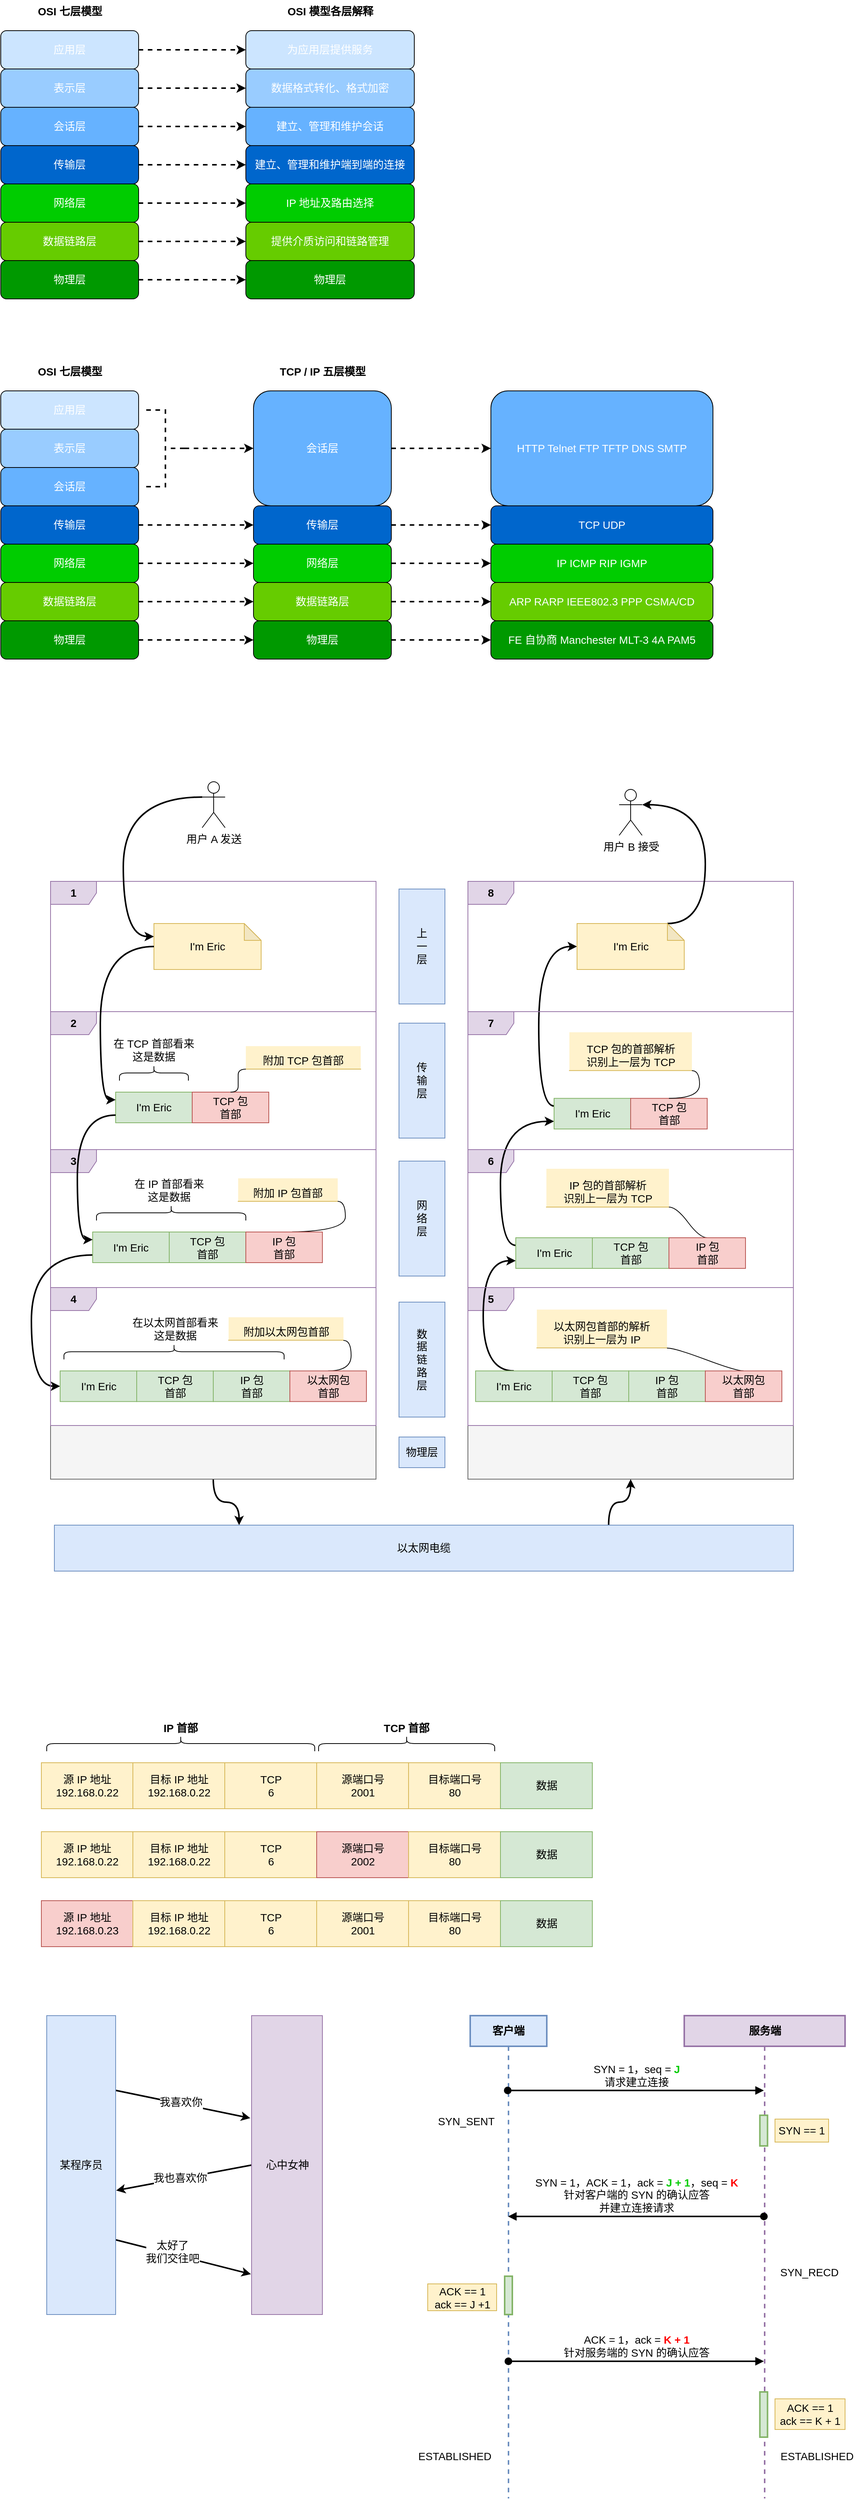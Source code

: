 <mxfile version="20.0.4" type="github">
  <diagram id="EqkMN6x5gmmCwvLWcZxL" name="Page-1">
    <mxGraphModel dx="1318" dy="820" grid="1" gridSize="10" guides="1" tooltips="1" connect="1" arrows="1" fold="1" page="1" pageScale="1" pageWidth="827" pageHeight="1169" math="0" shadow="0">
      <root>
        <mxCell id="0" />
        <mxCell id="1" parent="0" />
        <mxCell id="gdBhO-j0hfEyFmwO9zqc-104" value="" style="rounded=0;whiteSpace=wrap;html=1;sketch=0;fontSize=14;strokeWidth=1;fillColor=#f5f5f5;fontColor=#333333;strokeColor=#666666;" vertex="1" parent="1">
          <mxGeometry x="770" y="2030" width="425" height="70" as="geometry" />
        </mxCell>
        <mxCell id="gdBhO-j0hfEyFmwO9zqc-144" style="edgeStyle=orthogonalEdgeStyle;curved=1;rounded=0;sketch=0;orthogonalLoop=1;jettySize=auto;html=1;exitX=0.5;exitY=1;exitDx=0;exitDy=0;entryX=0.25;entryY=0;entryDx=0;entryDy=0;fontSize=14;fontColor=#000000;strokeWidth=2;" edge="1" parent="1" source="gdBhO-j0hfEyFmwO9zqc-102" target="gdBhO-j0hfEyFmwO9zqc-143">
          <mxGeometry relative="1" as="geometry" />
        </mxCell>
        <mxCell id="gdBhO-j0hfEyFmwO9zqc-102" value="" style="rounded=0;whiteSpace=wrap;html=1;sketch=0;fontSize=14;strokeWidth=1;fillColor=#f5f5f5;fontColor=#333333;strokeColor=#666666;" vertex="1" parent="1">
          <mxGeometry x="225" y="2030" width="425" height="70" as="geometry" />
        </mxCell>
        <mxCell id="gdBhO-j0hfEyFmwO9zqc-49" value="" style="group;sketch=0;" vertex="1" connectable="0" parent="1">
          <mxGeometry x="160" y="170" width="540" height="390" as="geometry" />
        </mxCell>
        <mxCell id="gdBhO-j0hfEyFmwO9zqc-1" value="应用层" style="rounded=1;whiteSpace=wrap;html=1;sketch=0;fillColor=#CCE5FF;fontColor=#FFFFFF;fontSize=14;" vertex="1" parent="gdBhO-j0hfEyFmwO9zqc-49">
          <mxGeometry y="40" width="180" height="50" as="geometry" />
        </mxCell>
        <mxCell id="gdBhO-j0hfEyFmwO9zqc-2" value="表示层" style="rounded=1;whiteSpace=wrap;html=1;sketch=0;fillColor=#99CCFF;fontColor=#FFFFFF;fontSize=14;" vertex="1" parent="gdBhO-j0hfEyFmwO9zqc-49">
          <mxGeometry y="90" width="180" height="50" as="geometry" />
        </mxCell>
        <mxCell id="gdBhO-j0hfEyFmwO9zqc-3" value="会话层" style="rounded=1;whiteSpace=wrap;html=1;sketch=0;fillColor=#66B2FF;fontColor=#FFFFFF;fontSize=14;" vertex="1" parent="gdBhO-j0hfEyFmwO9zqc-49">
          <mxGeometry y="140" width="180" height="50" as="geometry" />
        </mxCell>
        <mxCell id="gdBhO-j0hfEyFmwO9zqc-4" value="传输层" style="rounded=1;whiteSpace=wrap;html=1;sketch=0;fillColor=#0066CC;fontColor=#FFFFFF;fontSize=14;" vertex="1" parent="gdBhO-j0hfEyFmwO9zqc-49">
          <mxGeometry y="190" width="180" height="50" as="geometry" />
        </mxCell>
        <mxCell id="gdBhO-j0hfEyFmwO9zqc-5" value="网络层" style="rounded=1;whiteSpace=wrap;html=1;sketch=0;fillColor=#00CC00;fontColor=#FFFFFF;fontSize=14;" vertex="1" parent="gdBhO-j0hfEyFmwO9zqc-49">
          <mxGeometry y="240" width="180" height="50" as="geometry" />
        </mxCell>
        <mxCell id="gdBhO-j0hfEyFmwO9zqc-6" value="数据链路层" style="rounded=1;whiteSpace=wrap;html=1;sketch=0;fillColor=#66CC00;fontColor=#FFFFFF;fontSize=14;" vertex="1" parent="gdBhO-j0hfEyFmwO9zqc-49">
          <mxGeometry y="290" width="180" height="50" as="geometry" />
        </mxCell>
        <mxCell id="gdBhO-j0hfEyFmwO9zqc-7" value="物理层" style="rounded=1;whiteSpace=wrap;html=1;sketch=0;fillColor=#009900;fontColor=#FFFFFF;fontSize=14;" vertex="1" parent="gdBhO-j0hfEyFmwO9zqc-49">
          <mxGeometry y="340" width="180" height="50" as="geometry" />
        </mxCell>
        <mxCell id="gdBhO-j0hfEyFmwO9zqc-8" value="为应用层提供服务" style="rounded=1;whiteSpace=wrap;html=1;sketch=0;fillColor=#CCE5FF;fontColor=#FFFFFF;fontSize=14;" vertex="1" parent="gdBhO-j0hfEyFmwO9zqc-49">
          <mxGeometry x="320" y="40" width="220" height="50" as="geometry" />
        </mxCell>
        <mxCell id="gdBhO-j0hfEyFmwO9zqc-9" style="edgeStyle=orthogonalEdgeStyle;rounded=0;orthogonalLoop=1;jettySize=auto;html=1;exitX=1;exitY=0.5;exitDx=0;exitDy=0;fontColor=#FFFFFF;fontSize=14;dashed=1;strokeWidth=2;sketch=0;" edge="1" parent="gdBhO-j0hfEyFmwO9zqc-49" source="gdBhO-j0hfEyFmwO9zqc-1" target="gdBhO-j0hfEyFmwO9zqc-8">
          <mxGeometry relative="1" as="geometry" />
        </mxCell>
        <mxCell id="gdBhO-j0hfEyFmwO9zqc-10" value="数据格式转化、格式加密" style="rounded=1;whiteSpace=wrap;html=1;sketch=0;fillColor=#99CCFF;fontColor=#FFFFFF;fontSize=14;" vertex="1" parent="gdBhO-j0hfEyFmwO9zqc-49">
          <mxGeometry x="320" y="90" width="220" height="50" as="geometry" />
        </mxCell>
        <mxCell id="gdBhO-j0hfEyFmwO9zqc-11" style="edgeStyle=orthogonalEdgeStyle;rounded=0;orthogonalLoop=1;jettySize=auto;html=1;exitX=1;exitY=0.5;exitDx=0;exitDy=0;entryX=0;entryY=0.5;entryDx=0;entryDy=0;fontColor=#FFFFFF;fontSize=14;dashed=1;strokeWidth=2;sketch=0;" edge="1" parent="gdBhO-j0hfEyFmwO9zqc-49" source="gdBhO-j0hfEyFmwO9zqc-2" target="gdBhO-j0hfEyFmwO9zqc-10">
          <mxGeometry relative="1" as="geometry" />
        </mxCell>
        <mxCell id="gdBhO-j0hfEyFmwO9zqc-12" value="建立、管理和维护会话" style="rounded=1;whiteSpace=wrap;html=1;sketch=0;fillColor=#66B2FF;fontColor=#FFFFFF;fontSize=14;" vertex="1" parent="gdBhO-j0hfEyFmwO9zqc-49">
          <mxGeometry x="320" y="140" width="220" height="50" as="geometry" />
        </mxCell>
        <mxCell id="gdBhO-j0hfEyFmwO9zqc-13" style="edgeStyle=orthogonalEdgeStyle;rounded=0;orthogonalLoop=1;jettySize=auto;html=1;exitX=1;exitY=0.5;exitDx=0;exitDy=0;fontColor=#FFFFFF;fontSize=14;dashed=1;strokeWidth=2;sketch=0;" edge="1" parent="gdBhO-j0hfEyFmwO9zqc-49" source="gdBhO-j0hfEyFmwO9zqc-3" target="gdBhO-j0hfEyFmwO9zqc-12">
          <mxGeometry relative="1" as="geometry" />
        </mxCell>
        <mxCell id="gdBhO-j0hfEyFmwO9zqc-16" value="建立、管理和维护端到端的连接" style="rounded=1;whiteSpace=wrap;html=1;sketch=0;fillColor=#0066CC;fontColor=#FFFFFF;fontSize=14;" vertex="1" parent="gdBhO-j0hfEyFmwO9zqc-49">
          <mxGeometry x="320" y="190" width="220" height="50" as="geometry" />
        </mxCell>
        <mxCell id="gdBhO-j0hfEyFmwO9zqc-17" style="edgeStyle=orthogonalEdgeStyle;rounded=0;orthogonalLoop=1;jettySize=auto;html=1;exitX=1;exitY=0.5;exitDx=0;exitDy=0;fontColor=#FFFFFF;fontSize=14;dashed=1;strokeWidth=2;sketch=0;" edge="1" parent="gdBhO-j0hfEyFmwO9zqc-49" source="gdBhO-j0hfEyFmwO9zqc-4" target="gdBhO-j0hfEyFmwO9zqc-16">
          <mxGeometry relative="1" as="geometry" />
        </mxCell>
        <mxCell id="gdBhO-j0hfEyFmwO9zqc-18" value="IP 地址及路由选择" style="rounded=1;whiteSpace=wrap;html=1;sketch=0;fillColor=#00CC00;fontColor=#FFFFFF;fontSize=14;" vertex="1" parent="gdBhO-j0hfEyFmwO9zqc-49">
          <mxGeometry x="320" y="240" width="220" height="50" as="geometry" />
        </mxCell>
        <mxCell id="gdBhO-j0hfEyFmwO9zqc-19" style="edgeStyle=orthogonalEdgeStyle;rounded=0;orthogonalLoop=1;jettySize=auto;html=1;exitX=1;exitY=0.5;exitDx=0;exitDy=0;fontSize=14;fontColor=#FFFFFF;dashed=1;strokeWidth=2;sketch=0;" edge="1" parent="gdBhO-j0hfEyFmwO9zqc-49" source="gdBhO-j0hfEyFmwO9zqc-5" target="gdBhO-j0hfEyFmwO9zqc-18">
          <mxGeometry relative="1" as="geometry" />
        </mxCell>
        <mxCell id="gdBhO-j0hfEyFmwO9zqc-20" value="提供介质访问和链路管理" style="rounded=1;whiteSpace=wrap;html=1;sketch=0;fillColor=#66CC00;fontColor=#FFFFFF;fontSize=14;" vertex="1" parent="gdBhO-j0hfEyFmwO9zqc-49">
          <mxGeometry x="320" y="290" width="220" height="50" as="geometry" />
        </mxCell>
        <mxCell id="gdBhO-j0hfEyFmwO9zqc-21" style="edgeStyle=orthogonalEdgeStyle;rounded=0;orthogonalLoop=1;jettySize=auto;html=1;exitX=1;exitY=0.5;exitDx=0;exitDy=0;entryX=0;entryY=0.5;entryDx=0;entryDy=0;fontSize=14;fontColor=#FFFFFF;dashed=1;strokeWidth=2;sketch=0;" edge="1" parent="gdBhO-j0hfEyFmwO9zqc-49" source="gdBhO-j0hfEyFmwO9zqc-6" target="gdBhO-j0hfEyFmwO9zqc-20">
          <mxGeometry relative="1" as="geometry" />
        </mxCell>
        <mxCell id="gdBhO-j0hfEyFmwO9zqc-22" value="物理层" style="rounded=1;whiteSpace=wrap;html=1;sketch=0;fillColor=#009900;fontColor=#FFFFFF;fontSize=14;" vertex="1" parent="gdBhO-j0hfEyFmwO9zqc-49">
          <mxGeometry x="320" y="340" width="220" height="50" as="geometry" />
        </mxCell>
        <mxCell id="gdBhO-j0hfEyFmwO9zqc-23" style="edgeStyle=orthogonalEdgeStyle;rounded=0;orthogonalLoop=1;jettySize=auto;html=1;exitX=1;exitY=0.5;exitDx=0;exitDy=0;fontSize=14;fontColor=#FFFFFF;dashed=1;strokeWidth=2;sketch=0;" edge="1" parent="gdBhO-j0hfEyFmwO9zqc-49" source="gdBhO-j0hfEyFmwO9zqc-7" target="gdBhO-j0hfEyFmwO9zqc-22">
          <mxGeometry relative="1" as="geometry" />
        </mxCell>
        <mxCell id="gdBhO-j0hfEyFmwO9zqc-24" value="&lt;font color=&quot;#000000&quot;&gt;OSI 七层模型&lt;/font&gt;" style="text;html=1;strokeColor=none;fillColor=none;align=center;verticalAlign=middle;whiteSpace=wrap;rounded=0;sketch=0;fontSize=14;fontColor=#FFFFFF;fontStyle=1" vertex="1" parent="gdBhO-j0hfEyFmwO9zqc-49">
          <mxGeometry x="37.5" width="105" height="30" as="geometry" />
        </mxCell>
        <mxCell id="gdBhO-j0hfEyFmwO9zqc-25" value="&lt;font color=&quot;#000000&quot;&gt;OSI 模型各层解释&lt;/font&gt;" style="text;html=1;strokeColor=none;fillColor=none;align=center;verticalAlign=middle;whiteSpace=wrap;rounded=0;sketch=0;fontSize=14;fontColor=#FFFFFF;fontStyle=1" vertex="1" parent="gdBhO-j0hfEyFmwO9zqc-49">
          <mxGeometry x="362.5" width="135" height="30" as="geometry" />
        </mxCell>
        <mxCell id="gdBhO-j0hfEyFmwO9zqc-60" value="" style="group" vertex="1" connectable="0" parent="1">
          <mxGeometry x="160" y="640" width="930" height="390" as="geometry" />
        </mxCell>
        <mxCell id="gdBhO-j0hfEyFmwO9zqc-26" value="应用层" style="rounded=1;whiteSpace=wrap;html=1;sketch=0;fillColor=#CCE5FF;fontColor=#FFFFFF;fontSize=14;" vertex="1" parent="gdBhO-j0hfEyFmwO9zqc-60">
          <mxGeometry y="40" width="180" height="50" as="geometry" />
        </mxCell>
        <mxCell id="gdBhO-j0hfEyFmwO9zqc-27" value="表示层" style="rounded=1;whiteSpace=wrap;html=1;sketch=0;fillColor=#99CCFF;fontColor=#FFFFFF;fontSize=14;" vertex="1" parent="gdBhO-j0hfEyFmwO9zqc-60">
          <mxGeometry y="90" width="180" height="50" as="geometry" />
        </mxCell>
        <mxCell id="gdBhO-j0hfEyFmwO9zqc-28" value="会话层" style="rounded=1;whiteSpace=wrap;html=1;sketch=0;fillColor=#66B2FF;fontColor=#FFFFFF;fontSize=14;" vertex="1" parent="gdBhO-j0hfEyFmwO9zqc-60">
          <mxGeometry y="140" width="180" height="50" as="geometry" />
        </mxCell>
        <mxCell id="gdBhO-j0hfEyFmwO9zqc-29" value="传输层" style="rounded=1;whiteSpace=wrap;html=1;sketch=0;fillColor=#0066CC;fontColor=#FFFFFF;fontSize=14;" vertex="1" parent="gdBhO-j0hfEyFmwO9zqc-60">
          <mxGeometry y="190" width="180" height="50" as="geometry" />
        </mxCell>
        <mxCell id="gdBhO-j0hfEyFmwO9zqc-30" value="网络层" style="rounded=1;whiteSpace=wrap;html=1;sketch=0;fillColor=#00CC00;fontColor=#FFFFFF;fontSize=14;" vertex="1" parent="gdBhO-j0hfEyFmwO9zqc-60">
          <mxGeometry y="240" width="180" height="50" as="geometry" />
        </mxCell>
        <mxCell id="gdBhO-j0hfEyFmwO9zqc-31" value="数据链路层" style="rounded=1;whiteSpace=wrap;html=1;sketch=0;fillColor=#66CC00;fontColor=#FFFFFF;fontSize=14;" vertex="1" parent="gdBhO-j0hfEyFmwO9zqc-60">
          <mxGeometry y="290" width="180" height="50" as="geometry" />
        </mxCell>
        <mxCell id="gdBhO-j0hfEyFmwO9zqc-32" value="物理层" style="rounded=1;whiteSpace=wrap;html=1;sketch=0;fillColor=#009900;fontColor=#FFFFFF;fontSize=14;" vertex="1" parent="gdBhO-j0hfEyFmwO9zqc-60">
          <mxGeometry y="340" width="180" height="50" as="geometry" />
        </mxCell>
        <mxCell id="gdBhO-j0hfEyFmwO9zqc-33" value="&lt;span style=&quot;color: rgb(0, 0, 0);&quot;&gt;OSI 七层模型&lt;/span&gt;" style="text;html=1;strokeColor=none;fillColor=none;align=center;verticalAlign=middle;whiteSpace=wrap;rounded=0;sketch=0;fontSize=14;fontColor=#FFFFFF;fontStyle=1" vertex="1" parent="gdBhO-j0hfEyFmwO9zqc-60">
          <mxGeometry x="37.5" width="105" height="30" as="geometry" />
        </mxCell>
        <mxCell id="gdBhO-j0hfEyFmwO9zqc-36" value="会话层" style="rounded=1;whiteSpace=wrap;html=1;sketch=0;fillColor=#66B2FF;fontColor=#FFFFFF;fontSize=14;" vertex="1" parent="gdBhO-j0hfEyFmwO9zqc-60">
          <mxGeometry x="330" y="40" width="180" height="150" as="geometry" />
        </mxCell>
        <mxCell id="gdBhO-j0hfEyFmwO9zqc-37" value="传输层" style="rounded=1;whiteSpace=wrap;html=1;sketch=0;fillColor=#0066CC;fontColor=#FFFFFF;fontSize=14;" vertex="1" parent="gdBhO-j0hfEyFmwO9zqc-60">
          <mxGeometry x="330" y="190" width="180" height="50" as="geometry" />
        </mxCell>
        <mxCell id="gdBhO-j0hfEyFmwO9zqc-44" style="edgeStyle=orthogonalEdgeStyle;rounded=0;orthogonalLoop=1;jettySize=auto;html=1;exitX=1;exitY=0.5;exitDx=0;exitDy=0;dashed=1;fontSize=14;fontColor=#000000;strokeWidth=2;" edge="1" parent="gdBhO-j0hfEyFmwO9zqc-60" source="gdBhO-j0hfEyFmwO9zqc-29" target="gdBhO-j0hfEyFmwO9zqc-37">
          <mxGeometry relative="1" as="geometry" />
        </mxCell>
        <mxCell id="gdBhO-j0hfEyFmwO9zqc-38" value="网络层" style="rounded=1;whiteSpace=wrap;html=1;sketch=0;fillColor=#00CC00;fontColor=#FFFFFF;fontSize=14;" vertex="1" parent="gdBhO-j0hfEyFmwO9zqc-60">
          <mxGeometry x="330" y="240" width="180" height="50" as="geometry" />
        </mxCell>
        <mxCell id="gdBhO-j0hfEyFmwO9zqc-43" style="edgeStyle=orthogonalEdgeStyle;rounded=0;orthogonalLoop=1;jettySize=auto;html=1;exitX=1;exitY=0.5;exitDx=0;exitDy=0;entryX=0;entryY=0.5;entryDx=0;entryDy=0;dashed=1;fontSize=14;fontColor=#000000;strokeWidth=2;" edge="1" parent="gdBhO-j0hfEyFmwO9zqc-60" source="gdBhO-j0hfEyFmwO9zqc-30" target="gdBhO-j0hfEyFmwO9zqc-38">
          <mxGeometry relative="1" as="geometry" />
        </mxCell>
        <mxCell id="gdBhO-j0hfEyFmwO9zqc-39" value="数据链路层" style="rounded=1;whiteSpace=wrap;html=1;sketch=0;fillColor=#66CC00;fontColor=#FFFFFF;fontSize=14;" vertex="1" parent="gdBhO-j0hfEyFmwO9zqc-60">
          <mxGeometry x="330" y="290" width="180" height="50" as="geometry" />
        </mxCell>
        <mxCell id="gdBhO-j0hfEyFmwO9zqc-42" style="edgeStyle=orthogonalEdgeStyle;rounded=0;orthogonalLoop=1;jettySize=auto;html=1;exitX=1;exitY=0.5;exitDx=0;exitDy=0;entryX=0;entryY=0.5;entryDx=0;entryDy=0;dashed=1;fontSize=14;fontColor=#000000;strokeWidth=2;" edge="1" parent="gdBhO-j0hfEyFmwO9zqc-60" source="gdBhO-j0hfEyFmwO9zqc-31" target="gdBhO-j0hfEyFmwO9zqc-39">
          <mxGeometry relative="1" as="geometry" />
        </mxCell>
        <mxCell id="gdBhO-j0hfEyFmwO9zqc-40" value="物理层" style="rounded=1;whiteSpace=wrap;html=1;sketch=0;fillColor=#009900;fontColor=#FFFFFF;fontSize=14;" vertex="1" parent="gdBhO-j0hfEyFmwO9zqc-60">
          <mxGeometry x="330" y="340" width="180" height="50" as="geometry" />
        </mxCell>
        <mxCell id="gdBhO-j0hfEyFmwO9zqc-41" style="edgeStyle=orthogonalEdgeStyle;rounded=0;orthogonalLoop=1;jettySize=auto;html=1;exitX=1;exitY=0.5;exitDx=0;exitDy=0;entryX=0;entryY=0.5;entryDx=0;entryDy=0;dashed=1;fontSize=14;fontColor=#000000;strokeWidth=2;" edge="1" parent="gdBhO-j0hfEyFmwO9zqc-60" source="gdBhO-j0hfEyFmwO9zqc-32" target="gdBhO-j0hfEyFmwO9zqc-40">
          <mxGeometry relative="1" as="geometry" />
        </mxCell>
        <mxCell id="gdBhO-j0hfEyFmwO9zqc-46" style="edgeStyle=orthogonalEdgeStyle;rounded=0;orthogonalLoop=1;jettySize=auto;html=1;exitX=0;exitY=0.5;exitDx=0;exitDy=0;exitPerimeter=0;entryX=0;entryY=0.5;entryDx=0;entryDy=0;dashed=1;fontSize=14;fontColor=#000000;strokeWidth=2;" edge="1" parent="gdBhO-j0hfEyFmwO9zqc-60" source="gdBhO-j0hfEyFmwO9zqc-45" target="gdBhO-j0hfEyFmwO9zqc-36">
          <mxGeometry relative="1" as="geometry" />
        </mxCell>
        <mxCell id="gdBhO-j0hfEyFmwO9zqc-45" value="" style="strokeWidth=2;html=1;shape=mxgraph.flowchart.annotation_2;align=left;labelPosition=right;pointerEvents=1;sketch=0;fontSize=14;fontColor=#000000;fillColor=#80FF00;rotation=-180;dashed=1;" vertex="1" parent="gdBhO-j0hfEyFmwO9zqc-60">
          <mxGeometry x="190" y="65" width="50" height="100" as="geometry" />
        </mxCell>
        <mxCell id="gdBhO-j0hfEyFmwO9zqc-48" value="&lt;span style=&quot;color: rgb(0, 0, 0);&quot;&gt;TCP / IP 五层模型&lt;/span&gt;" style="text;html=1;strokeColor=none;fillColor=none;align=center;verticalAlign=middle;whiteSpace=wrap;rounded=0;sketch=0;fontSize=14;fontColor=#FFFFFF;fontStyle=1" vertex="1" parent="gdBhO-j0hfEyFmwO9zqc-60">
          <mxGeometry x="353.75" width="132.5" height="30" as="geometry" />
        </mxCell>
        <mxCell id="gdBhO-j0hfEyFmwO9zqc-50" value="FE 自协商 Manchester MLT-3 4A PAM5" style="rounded=1;whiteSpace=wrap;html=1;sketch=0;fillColor=#009900;fontColor=#FFFFFF;fontSize=14;" vertex="1" parent="gdBhO-j0hfEyFmwO9zqc-60">
          <mxGeometry x="640" y="340" width="290" height="50" as="geometry" />
        </mxCell>
        <mxCell id="gdBhO-j0hfEyFmwO9zqc-51" style="edgeStyle=orthogonalEdgeStyle;rounded=0;orthogonalLoop=1;jettySize=auto;html=1;exitX=1;exitY=0.5;exitDx=0;exitDy=0;entryX=0;entryY=0.5;entryDx=0;entryDy=0;dashed=1;fontSize=14;fontColor=#000000;strokeWidth=2;" edge="1" parent="gdBhO-j0hfEyFmwO9zqc-60" source="gdBhO-j0hfEyFmwO9zqc-40" target="gdBhO-j0hfEyFmwO9zqc-50">
          <mxGeometry relative="1" as="geometry" />
        </mxCell>
        <mxCell id="gdBhO-j0hfEyFmwO9zqc-52" value="ARP RARP IEEE802.3 PPP CSMA/CD" style="rounded=1;whiteSpace=wrap;html=1;sketch=0;fillColor=#66CC00;fontColor=#FFFFFF;fontSize=14;" vertex="1" parent="gdBhO-j0hfEyFmwO9zqc-60">
          <mxGeometry x="640" y="290" width="290" height="50" as="geometry" />
        </mxCell>
        <mxCell id="gdBhO-j0hfEyFmwO9zqc-53" style="edgeStyle=orthogonalEdgeStyle;rounded=0;orthogonalLoop=1;jettySize=auto;html=1;exitX=1;exitY=0.5;exitDx=0;exitDy=0;entryX=0;entryY=0.5;entryDx=0;entryDy=0;dashed=1;fontSize=14;fontColor=#000000;strokeWidth=2;" edge="1" parent="gdBhO-j0hfEyFmwO9zqc-60" source="gdBhO-j0hfEyFmwO9zqc-39" target="gdBhO-j0hfEyFmwO9zqc-52">
          <mxGeometry relative="1" as="geometry" />
        </mxCell>
        <mxCell id="gdBhO-j0hfEyFmwO9zqc-54" value="IP ICMP RIP IGMP" style="rounded=1;whiteSpace=wrap;html=1;sketch=0;fillColor=#00CC00;fontColor=#FFFFFF;fontSize=14;" vertex="1" parent="gdBhO-j0hfEyFmwO9zqc-60">
          <mxGeometry x="640" y="240" width="290" height="50" as="geometry" />
        </mxCell>
        <mxCell id="gdBhO-j0hfEyFmwO9zqc-59" style="edgeStyle=orthogonalEdgeStyle;rounded=0;orthogonalLoop=1;jettySize=auto;html=1;exitX=1;exitY=0.5;exitDx=0;exitDy=0;dashed=1;fontSize=14;fontColor=#000000;strokeWidth=2;" edge="1" parent="gdBhO-j0hfEyFmwO9zqc-60" source="gdBhO-j0hfEyFmwO9zqc-38" target="gdBhO-j0hfEyFmwO9zqc-54">
          <mxGeometry relative="1" as="geometry" />
        </mxCell>
        <mxCell id="gdBhO-j0hfEyFmwO9zqc-55" value="TCP UDP" style="rounded=1;whiteSpace=wrap;html=1;sketch=0;fillColor=#0066CC;fontColor=#FFFFFF;fontSize=14;" vertex="1" parent="gdBhO-j0hfEyFmwO9zqc-60">
          <mxGeometry x="640" y="190" width="290" height="50" as="geometry" />
        </mxCell>
        <mxCell id="gdBhO-j0hfEyFmwO9zqc-58" style="edgeStyle=orthogonalEdgeStyle;rounded=0;orthogonalLoop=1;jettySize=auto;html=1;exitX=1;exitY=0.5;exitDx=0;exitDy=0;dashed=1;fontSize=14;fontColor=#000000;strokeWidth=2;" edge="1" parent="gdBhO-j0hfEyFmwO9zqc-60" source="gdBhO-j0hfEyFmwO9zqc-37" target="gdBhO-j0hfEyFmwO9zqc-55">
          <mxGeometry relative="1" as="geometry" />
        </mxCell>
        <mxCell id="gdBhO-j0hfEyFmwO9zqc-56" value="HTTP Telnet FTP TFTP DNS SMTP" style="rounded=1;whiteSpace=wrap;html=1;sketch=0;fillColor=#66B2FF;fontColor=#FFFFFF;fontSize=14;" vertex="1" parent="gdBhO-j0hfEyFmwO9zqc-60">
          <mxGeometry x="640" y="40" width="290" height="150" as="geometry" />
        </mxCell>
        <mxCell id="gdBhO-j0hfEyFmwO9zqc-57" style="edgeStyle=orthogonalEdgeStyle;rounded=0;orthogonalLoop=1;jettySize=auto;html=1;exitX=1;exitY=0.5;exitDx=0;exitDy=0;dashed=1;fontSize=14;fontColor=#000000;strokeWidth=2;" edge="1" parent="gdBhO-j0hfEyFmwO9zqc-60" source="gdBhO-j0hfEyFmwO9zqc-36" target="gdBhO-j0hfEyFmwO9zqc-56">
          <mxGeometry relative="1" as="geometry" />
        </mxCell>
        <mxCell id="gdBhO-j0hfEyFmwO9zqc-61" value="1" style="shape=umlFrame;whiteSpace=wrap;html=1;shadow=0;labelBackgroundColor=none;fontSize=14;fillColor=#e1d5e7;sketch=0;strokeWidth=1;strokeColor=#9673a6;fontStyle=1" vertex="1" parent="1">
          <mxGeometry x="225" y="1320" width="425" height="170" as="geometry" />
        </mxCell>
        <mxCell id="gdBhO-j0hfEyFmwO9zqc-63" value="I&#39;m Eric" style="shape=note;whiteSpace=wrap;html=1;backgroundOutline=1;darkOpacity=0.05;sketch=0;fontSize=14;strokeWidth=1;fillColor=#fff2cc;strokeColor=#d6b656;size=22;" vertex="1" parent="1">
          <mxGeometry x="360" y="1375" width="140" height="60" as="geometry" />
        </mxCell>
        <mxCell id="gdBhO-j0hfEyFmwO9zqc-64" value="2" style="shape=umlFrame;whiteSpace=wrap;html=1;shadow=0;labelBackgroundColor=none;fontSize=14;fillColor=#e1d5e7;sketch=0;strokeWidth=1;strokeColor=#9673a6;fontStyle=1" vertex="1" parent="1">
          <mxGeometry x="225" y="1490" width="425" height="180" as="geometry" />
        </mxCell>
        <mxCell id="gdBhO-j0hfEyFmwO9zqc-66" value="I&#39;m Eric" style="rounded=0;whiteSpace=wrap;html=1;sketch=0;fontSize=14;strokeWidth=1;fillColor=#d5e8d4;strokeColor=#82b366;" vertex="1" parent="1">
          <mxGeometry x="310" y="1595" width="100" height="40" as="geometry" />
        </mxCell>
        <mxCell id="gdBhO-j0hfEyFmwO9zqc-67" value="TCP 包&lt;br&gt;首部" style="rounded=0;whiteSpace=wrap;html=1;sketch=0;fontSize=14;strokeWidth=1;fillColor=#f8cecc;strokeColor=#b85450;" vertex="1" parent="1">
          <mxGeometry x="410" y="1595" width="100" height="40" as="geometry" />
        </mxCell>
        <mxCell id="gdBhO-j0hfEyFmwO9zqc-68" value="" style="shape=curlyBracket;whiteSpace=wrap;html=1;rounded=1;sketch=0;fontSize=14;fontColor=#000000;strokeWidth=1;fillColor=#00CC00;rotation=90;" vertex="1" parent="1">
          <mxGeometry x="350" y="1525" width="20" height="90" as="geometry" />
        </mxCell>
        <mxCell id="gdBhO-j0hfEyFmwO9zqc-69" value="在 TCP 首部看来&lt;br&gt;这是数据" style="text;html=1;strokeColor=none;fillColor=none;align=center;verticalAlign=middle;whiteSpace=wrap;rounded=0;sketch=0;fontSize=14;fontColor=#000000;" vertex="1" parent="1">
          <mxGeometry x="300" y="1525" width="120" height="30" as="geometry" />
        </mxCell>
        <mxCell id="gdBhO-j0hfEyFmwO9zqc-71" value="附加 TCP 包首部" style="whiteSpace=wrap;html=1;shape=partialRectangle;top=0;left=0;bottom=1;right=0;points=[[0,1],[1,1]];fillColor=#fff2cc;align=center;verticalAlign=bottom;routingCenterY=0.5;snapToPoint=1;recursiveResize=0;autosize=1;treeFolding=1;treeMoving=1;newEdgeStyle={&quot;edgeStyle&quot;:&quot;entityRelationEdgeStyle&quot;,&quot;startArrow&quot;:&quot;none&quot;,&quot;endArrow&quot;:&quot;none&quot;,&quot;segment&quot;:10,&quot;curved&quot;:1};sketch=0;fontSize=14;strokeWidth=1;strokeColor=#d6b656;" vertex="1" parent="1">
          <mxGeometry x="480" y="1535" width="150" height="30" as="geometry" />
        </mxCell>
        <mxCell id="gdBhO-j0hfEyFmwO9zqc-72" value="" style="edgeStyle=entityRelationEdgeStyle;startArrow=none;endArrow=none;segment=10;curved=1;rounded=0;fontColor=#000000;sketch=0;fontSize=14;strokeWidth=1;exitX=0.5;exitY=0;exitDx=0;exitDy=0;" edge="1" target="gdBhO-j0hfEyFmwO9zqc-71" parent="1" source="gdBhO-j0hfEyFmwO9zqc-67">
          <mxGeometry relative="1" as="geometry">
            <mxPoint x="480" y="1560" as="sourcePoint" />
          </mxGeometry>
        </mxCell>
        <mxCell id="gdBhO-j0hfEyFmwO9zqc-79" value="3" style="shape=umlFrame;whiteSpace=wrap;html=1;shadow=0;labelBackgroundColor=none;fontSize=14;fillColor=#e1d5e7;sketch=0;strokeWidth=1;strokeColor=#9673a6;fontStyle=1" vertex="1" parent="1">
          <mxGeometry x="225" y="1670" width="425" height="180" as="geometry" />
        </mxCell>
        <mxCell id="gdBhO-j0hfEyFmwO9zqc-135" style="edgeStyle=orthogonalEdgeStyle;curved=1;rounded=0;sketch=0;orthogonalLoop=1;jettySize=auto;html=1;exitX=0;exitY=0.75;exitDx=0;exitDy=0;entryX=0;entryY=0.5;entryDx=0;entryDy=0;fontSize=14;fontColor=#000000;strokeWidth=2;" edge="1" parent="1" source="gdBhO-j0hfEyFmwO9zqc-81" target="gdBhO-j0hfEyFmwO9zqc-90">
          <mxGeometry relative="1" as="geometry">
            <Array as="points">
              <mxPoint x="200" y="1808" />
              <mxPoint x="200" y="1979" />
            </Array>
          </mxGeometry>
        </mxCell>
        <mxCell id="gdBhO-j0hfEyFmwO9zqc-81" value="I&#39;m Eric" style="rounded=0;whiteSpace=wrap;html=1;sketch=0;fontSize=14;strokeWidth=1;fillColor=#d5e8d4;strokeColor=#82b366;" vertex="1" parent="1">
          <mxGeometry x="280" y="1777.5" width="100" height="40" as="geometry" />
        </mxCell>
        <mxCell id="gdBhO-j0hfEyFmwO9zqc-82" value="TCP 包&lt;br&gt;首部" style="rounded=0;whiteSpace=wrap;html=1;sketch=0;fontSize=14;strokeWidth=1;fillColor=#d5e8d4;strokeColor=#82b366;" vertex="1" parent="1">
          <mxGeometry x="380" y="1777.5" width="100" height="40" as="geometry" />
        </mxCell>
        <mxCell id="gdBhO-j0hfEyFmwO9zqc-83" value="" style="shape=curlyBracket;whiteSpace=wrap;html=1;rounded=1;sketch=0;fontSize=14;fontColor=#000000;strokeWidth=1;fillColor=#00CC00;rotation=90;" vertex="1" parent="1">
          <mxGeometry x="372.5" y="1655" width="20" height="195" as="geometry" />
        </mxCell>
        <mxCell id="gdBhO-j0hfEyFmwO9zqc-84" value="在 IP 首部看来&lt;br&gt;这是数据" style="text;html=1;strokeColor=none;fillColor=none;align=center;verticalAlign=middle;whiteSpace=wrap;rounded=0;sketch=0;fontSize=14;fontColor=#000000;" vertex="1" parent="1">
          <mxGeometry x="320" y="1707.5" width="120" height="30" as="geometry" />
        </mxCell>
        <mxCell id="gdBhO-j0hfEyFmwO9zqc-85" value="附加 IP 包首部" style="whiteSpace=wrap;html=1;shape=partialRectangle;top=0;left=0;bottom=1;right=0;points=[[0,1],[1,1]];fillColor=#fff2cc;align=center;verticalAlign=bottom;routingCenterY=0.5;snapToPoint=1;recursiveResize=0;autosize=1;treeFolding=1;treeMoving=1;newEdgeStyle={&quot;edgeStyle&quot;:&quot;entityRelationEdgeStyle&quot;,&quot;startArrow&quot;:&quot;none&quot;,&quot;endArrow&quot;:&quot;none&quot;,&quot;segment&quot;:10,&quot;curved&quot;:1};sketch=0;fontSize=14;strokeWidth=1;strokeColor=#d6b656;" vertex="1" parent="1">
          <mxGeometry x="470" y="1707.5" width="130" height="30" as="geometry" />
        </mxCell>
        <mxCell id="gdBhO-j0hfEyFmwO9zqc-86" value="" style="edgeStyle=entityRelationEdgeStyle;startArrow=none;endArrow=none;segment=10;curved=1;rounded=0;fontColor=#000000;sketch=0;fontSize=14;strokeWidth=1;exitX=0.5;exitY=0;exitDx=0;exitDy=0;" edge="1" parent="1" source="gdBhO-j0hfEyFmwO9zqc-87" target="gdBhO-j0hfEyFmwO9zqc-85">
          <mxGeometry relative="1" as="geometry">
            <mxPoint x="450" y="1742.5" as="sourcePoint" />
          </mxGeometry>
        </mxCell>
        <mxCell id="gdBhO-j0hfEyFmwO9zqc-87" value="IP 包&lt;br&gt;首部" style="rounded=0;whiteSpace=wrap;html=1;sketch=0;fontSize=14;strokeWidth=1;fillColor=#f8cecc;strokeColor=#b85450;" vertex="1" parent="1">
          <mxGeometry x="480" y="1777.5" width="100" height="40" as="geometry" />
        </mxCell>
        <mxCell id="gdBhO-j0hfEyFmwO9zqc-90" value="I&#39;m Eric" style="rounded=0;whiteSpace=wrap;html=1;sketch=0;fontSize=14;strokeWidth=1;fillColor=#d5e8d4;strokeColor=#82b366;" vertex="1" parent="1">
          <mxGeometry x="237.5" y="1958.75" width="100" height="40" as="geometry" />
        </mxCell>
        <mxCell id="gdBhO-j0hfEyFmwO9zqc-91" value="TCP 包&lt;br&gt;首部" style="rounded=0;whiteSpace=wrap;html=1;sketch=0;fontSize=14;strokeWidth=1;fillColor=#d5e8d4;strokeColor=#82b366;" vertex="1" parent="1">
          <mxGeometry x="337.5" y="1958.75" width="100" height="40" as="geometry" />
        </mxCell>
        <mxCell id="gdBhO-j0hfEyFmwO9zqc-92" value="" style="shape=curlyBracket;whiteSpace=wrap;html=1;rounded=1;sketch=0;fontSize=14;fontColor=#000000;strokeWidth=1;fillColor=#00CC00;rotation=90;" vertex="1" parent="1">
          <mxGeometry x="376.25" y="1790" width="20" height="287.5" as="geometry" />
        </mxCell>
        <mxCell id="gdBhO-j0hfEyFmwO9zqc-93" value="在以太网首部看来&lt;br&gt;这是数据" style="text;html=1;strokeColor=none;fillColor=none;align=center;verticalAlign=middle;whiteSpace=wrap;rounded=0;sketch=0;fontSize=14;fontColor=#000000;" vertex="1" parent="1">
          <mxGeometry x="327.5" y="1888.75" width="120" height="30" as="geometry" />
        </mxCell>
        <mxCell id="gdBhO-j0hfEyFmwO9zqc-94" value="附加以太网包首部" style="whiteSpace=wrap;html=1;shape=partialRectangle;top=0;left=0;bottom=1;right=0;points=[[0,1],[1,1]];fillColor=#fff2cc;align=center;verticalAlign=bottom;routingCenterY=0.5;snapToPoint=1;recursiveResize=0;autosize=1;treeFolding=1;treeMoving=1;newEdgeStyle={&quot;edgeStyle&quot;:&quot;entityRelationEdgeStyle&quot;,&quot;startArrow&quot;:&quot;none&quot;,&quot;endArrow&quot;:&quot;none&quot;,&quot;segment&quot;:10,&quot;curved&quot;:1};sketch=0;fontSize=14;strokeWidth=1;strokeColor=#d6b656;" vertex="1" parent="1">
          <mxGeometry x="457.5" y="1888.75" width="150" height="30" as="geometry" />
        </mxCell>
        <mxCell id="gdBhO-j0hfEyFmwO9zqc-95" value="" style="edgeStyle=entityRelationEdgeStyle;startArrow=none;endArrow=none;segment=10;curved=1;rounded=0;fontColor=#000000;sketch=0;fontSize=14;strokeWidth=1;exitX=0.5;exitY=0;exitDx=0;exitDy=0;" edge="1" parent="1" source="gdBhO-j0hfEyFmwO9zqc-97" target="gdBhO-j0hfEyFmwO9zqc-94">
          <mxGeometry relative="1" as="geometry">
            <mxPoint x="407.5" y="1923.75" as="sourcePoint" />
          </mxGeometry>
        </mxCell>
        <mxCell id="gdBhO-j0hfEyFmwO9zqc-96" value="IP 包&lt;br&gt;首部" style="rounded=0;whiteSpace=wrap;html=1;sketch=0;fontSize=14;strokeWidth=1;fillColor=#d5e8d4;strokeColor=#82b366;" vertex="1" parent="1">
          <mxGeometry x="437.5" y="1958.75" width="100" height="40" as="geometry" />
        </mxCell>
        <mxCell id="gdBhO-j0hfEyFmwO9zqc-97" value="以太网包&lt;br&gt;首部" style="rounded=0;whiteSpace=wrap;html=1;sketch=0;fontSize=14;strokeWidth=1;fillColor=#f8cecc;strokeColor=#b85450;" vertex="1" parent="1">
          <mxGeometry x="537.5" y="1958.75" width="100" height="40" as="geometry" />
        </mxCell>
        <mxCell id="gdBhO-j0hfEyFmwO9zqc-98" value="上&lt;br&gt;一&lt;br&gt;层" style="rounded=0;whiteSpace=wrap;html=1;sketch=0;fontSize=14;strokeWidth=1;fillColor=#dae8fc;strokeColor=#6c8ebf;" vertex="1" parent="1">
          <mxGeometry x="680" y="1330" width="60" height="150" as="geometry" />
        </mxCell>
        <mxCell id="gdBhO-j0hfEyFmwO9zqc-99" value="传&lt;br&gt;输&lt;br&gt;层" style="rounded=0;whiteSpace=wrap;html=1;sketch=0;fontSize=14;strokeWidth=1;fillColor=#dae8fc;strokeColor=#6c8ebf;" vertex="1" parent="1">
          <mxGeometry x="680" y="1505" width="60" height="150" as="geometry" />
        </mxCell>
        <mxCell id="gdBhO-j0hfEyFmwO9zqc-100" value="网&lt;br&gt;络&lt;br&gt;层" style="rounded=0;whiteSpace=wrap;html=1;sketch=0;fontSize=14;strokeWidth=1;fillColor=#dae8fc;strokeColor=#6c8ebf;" vertex="1" parent="1">
          <mxGeometry x="680" y="1685" width="60" height="150" as="geometry" />
        </mxCell>
        <mxCell id="gdBhO-j0hfEyFmwO9zqc-101" value="数&lt;br&gt;据&lt;br&gt;链&lt;br&gt;路&lt;br&gt;层" style="rounded=0;whiteSpace=wrap;html=1;sketch=0;fontSize=14;strokeWidth=1;fillColor=#dae8fc;strokeColor=#6c8ebf;" vertex="1" parent="1">
          <mxGeometry x="680" y="1869" width="60" height="150" as="geometry" />
        </mxCell>
        <mxCell id="gdBhO-j0hfEyFmwO9zqc-103" value="物理层" style="rounded=0;whiteSpace=wrap;html=1;sketch=0;fontSize=14;strokeWidth=1;fillColor=#dae8fc;strokeColor=#6c8ebf;" vertex="1" parent="1">
          <mxGeometry x="680" y="2045" width="60" height="40" as="geometry" />
        </mxCell>
        <mxCell id="gdBhO-j0hfEyFmwO9zqc-105" value="5" style="shape=umlFrame;whiteSpace=wrap;html=1;shadow=0;labelBackgroundColor=none;fontSize=14;fillColor=#e1d5e7;sketch=0;strokeWidth=1;strokeColor=#9673a6;fontStyle=1" vertex="1" parent="1">
          <mxGeometry x="770" y="1850" width="425" height="180" as="geometry" />
        </mxCell>
        <mxCell id="gdBhO-j0hfEyFmwO9zqc-137" style="edgeStyle=orthogonalEdgeStyle;curved=1;rounded=0;sketch=0;orthogonalLoop=1;jettySize=auto;html=1;exitX=0.5;exitY=0;exitDx=0;exitDy=0;entryX=0;entryY=0.75;entryDx=0;entryDy=0;fontSize=14;fontColor=#000000;strokeWidth=2;" edge="1" parent="1" source="gdBhO-j0hfEyFmwO9zqc-106" target="gdBhO-j0hfEyFmwO9zqc-115">
          <mxGeometry relative="1" as="geometry">
            <Array as="points">
              <mxPoint x="790" y="1959" />
              <mxPoint x="790" y="1815" />
            </Array>
          </mxGeometry>
        </mxCell>
        <mxCell id="gdBhO-j0hfEyFmwO9zqc-106" value="I&#39;m Eric" style="rounded=0;whiteSpace=wrap;html=1;sketch=0;fontSize=14;strokeWidth=1;fillColor=#d5e8d4;strokeColor=#82b366;" vertex="1" parent="1">
          <mxGeometry x="780" y="1958.75" width="100" height="40" as="geometry" />
        </mxCell>
        <mxCell id="gdBhO-j0hfEyFmwO9zqc-107" value="TCP 包&lt;br&gt;首部" style="rounded=0;whiteSpace=wrap;html=1;sketch=0;fontSize=14;strokeWidth=1;fillColor=#d5e8d4;strokeColor=#82b366;" vertex="1" parent="1">
          <mxGeometry x="880" y="1958.75" width="100" height="40" as="geometry" />
        </mxCell>
        <mxCell id="gdBhO-j0hfEyFmwO9zqc-110" value="以太网包首部的解析&lt;br&gt;识别上一层为 IP" style="whiteSpace=wrap;html=1;shape=partialRectangle;top=0;left=0;bottom=1;right=0;points=[[0,1],[1,1]];fillColor=#fff2cc;align=center;verticalAlign=bottom;routingCenterY=0.5;snapToPoint=1;recursiveResize=0;autosize=1;treeFolding=1;treeMoving=1;newEdgeStyle={&quot;edgeStyle&quot;:&quot;entityRelationEdgeStyle&quot;,&quot;startArrow&quot;:&quot;none&quot;,&quot;endArrow&quot;:&quot;none&quot;,&quot;segment&quot;:10,&quot;curved&quot;:1};sketch=0;fontSize=14;strokeWidth=1;strokeColor=#d6b656;" vertex="1" parent="1">
          <mxGeometry x="860" y="1878.75" width="170" height="50" as="geometry" />
        </mxCell>
        <mxCell id="gdBhO-j0hfEyFmwO9zqc-111" value="" style="edgeStyle=entityRelationEdgeStyle;startArrow=none;endArrow=none;segment=10;curved=1;rounded=0;fontColor=#000000;sketch=0;fontSize=14;strokeWidth=1;exitX=0.5;exitY=0;exitDx=0;exitDy=0;" edge="1" parent="1" source="gdBhO-j0hfEyFmwO9zqc-113" target="gdBhO-j0hfEyFmwO9zqc-110">
          <mxGeometry relative="1" as="geometry">
            <mxPoint x="950" y="1923.75" as="sourcePoint" />
          </mxGeometry>
        </mxCell>
        <mxCell id="gdBhO-j0hfEyFmwO9zqc-112" value="IP 包&lt;br&gt;首部" style="rounded=0;whiteSpace=wrap;html=1;sketch=0;fontSize=14;strokeWidth=1;fillColor=#d5e8d4;strokeColor=#82b366;" vertex="1" parent="1">
          <mxGeometry x="980" y="1958.75" width="100" height="40" as="geometry" />
        </mxCell>
        <mxCell id="gdBhO-j0hfEyFmwO9zqc-113" value="以太网包&lt;br&gt;首部" style="rounded=0;whiteSpace=wrap;html=1;sketch=0;fontSize=14;strokeWidth=1;fillColor=#f8cecc;strokeColor=#b85450;" vertex="1" parent="1">
          <mxGeometry x="1080" y="1958.75" width="100" height="40" as="geometry" />
        </mxCell>
        <mxCell id="gdBhO-j0hfEyFmwO9zqc-114" value="6" style="shape=umlFrame;whiteSpace=wrap;html=1;shadow=0;labelBackgroundColor=none;fontSize=14;fillColor=#e1d5e7;sketch=0;strokeWidth=1;strokeColor=#9673a6;fontStyle=1" vertex="1" parent="1">
          <mxGeometry x="770" y="1670" width="425" height="180" as="geometry" />
        </mxCell>
        <mxCell id="gdBhO-j0hfEyFmwO9zqc-138" style="edgeStyle=orthogonalEdgeStyle;curved=1;rounded=0;sketch=0;orthogonalLoop=1;jettySize=auto;html=1;exitX=0;exitY=0.25;exitDx=0;exitDy=0;entryX=0;entryY=0.75;entryDx=0;entryDy=0;fontSize=14;fontColor=#000000;strokeWidth=2;" edge="1" parent="1" source="gdBhO-j0hfEyFmwO9zqc-115" target="gdBhO-j0hfEyFmwO9zqc-121">
          <mxGeometry relative="1" as="geometry" />
        </mxCell>
        <mxCell id="gdBhO-j0hfEyFmwO9zqc-115" value="I&#39;m Eric" style="rounded=0;whiteSpace=wrap;html=1;sketch=0;fontSize=14;strokeWidth=1;fillColor=#d5e8d4;strokeColor=#82b366;" vertex="1" parent="1">
          <mxGeometry x="832.5" y="1785" width="100" height="40" as="geometry" />
        </mxCell>
        <mxCell id="gdBhO-j0hfEyFmwO9zqc-116" value="TCP 包&lt;br&gt;首部" style="rounded=0;whiteSpace=wrap;html=1;sketch=0;fontSize=14;strokeWidth=1;fillColor=#d5e8d4;strokeColor=#82b366;" vertex="1" parent="1">
          <mxGeometry x="932.5" y="1785" width="100" height="40" as="geometry" />
        </mxCell>
        <mxCell id="gdBhO-j0hfEyFmwO9zqc-117" value="IP 包的首部解析&lt;br&gt;识别上一层为 TCP" style="whiteSpace=wrap;html=1;shape=partialRectangle;top=0;left=0;bottom=1;right=0;points=[[0,1],[1,1]];fillColor=#fff2cc;align=center;verticalAlign=bottom;routingCenterY=0.5;snapToPoint=1;recursiveResize=0;autosize=1;treeFolding=1;treeMoving=1;newEdgeStyle={&quot;edgeStyle&quot;:&quot;entityRelationEdgeStyle&quot;,&quot;startArrow&quot;:&quot;none&quot;,&quot;endArrow&quot;:&quot;none&quot;,&quot;segment&quot;:10,&quot;curved&quot;:1};sketch=0;fontSize=14;strokeWidth=1;strokeColor=#d6b656;" vertex="1" parent="1">
          <mxGeometry x="872.5" y="1695" width="160" height="50" as="geometry" />
        </mxCell>
        <mxCell id="gdBhO-j0hfEyFmwO9zqc-118" value="" style="edgeStyle=entityRelationEdgeStyle;startArrow=none;endArrow=none;segment=10;curved=1;rounded=0;fontColor=#000000;sketch=0;fontSize=14;strokeWidth=1;exitX=0.5;exitY=0;exitDx=0;exitDy=0;" edge="1" parent="1" source="gdBhO-j0hfEyFmwO9zqc-119" target="gdBhO-j0hfEyFmwO9zqc-117">
          <mxGeometry relative="1" as="geometry">
            <mxPoint x="1182.5" y="1785" as="sourcePoint" />
          </mxGeometry>
        </mxCell>
        <mxCell id="gdBhO-j0hfEyFmwO9zqc-119" value="IP 包&lt;br&gt;首部" style="rounded=0;whiteSpace=wrap;html=1;sketch=0;fontSize=14;strokeWidth=1;fillColor=#f8cecc;strokeColor=#b85450;" vertex="1" parent="1">
          <mxGeometry x="1032.5" y="1785" width="100" height="40" as="geometry" />
        </mxCell>
        <mxCell id="gdBhO-j0hfEyFmwO9zqc-120" value="7" style="shape=umlFrame;whiteSpace=wrap;html=1;shadow=0;labelBackgroundColor=none;fontSize=14;fillColor=#e1d5e7;sketch=0;strokeWidth=1;strokeColor=#9673a6;fontStyle=1" vertex="1" parent="1">
          <mxGeometry x="770" y="1490" width="425" height="180" as="geometry" />
        </mxCell>
        <mxCell id="gdBhO-j0hfEyFmwO9zqc-139" style="edgeStyle=orthogonalEdgeStyle;curved=1;rounded=0;sketch=0;orthogonalLoop=1;jettySize=auto;html=1;exitX=0;exitY=0.25;exitDx=0;exitDy=0;entryX=0;entryY=0.5;entryDx=0;entryDy=0;entryPerimeter=0;fontSize=14;fontColor=#000000;strokeWidth=2;" edge="1" parent="1" source="gdBhO-j0hfEyFmwO9zqc-121" target="gdBhO-j0hfEyFmwO9zqc-127">
          <mxGeometry relative="1" as="geometry" />
        </mxCell>
        <mxCell id="gdBhO-j0hfEyFmwO9zqc-121" value="I&#39;m Eric" style="rounded=0;whiteSpace=wrap;html=1;sketch=0;fontSize=14;strokeWidth=1;fillColor=#d5e8d4;strokeColor=#82b366;" vertex="1" parent="1">
          <mxGeometry x="882.5" y="1603.13" width="100" height="40" as="geometry" />
        </mxCell>
        <mxCell id="gdBhO-j0hfEyFmwO9zqc-122" value="TCP 包&lt;br&gt;首部" style="rounded=0;whiteSpace=wrap;html=1;sketch=0;fontSize=14;strokeWidth=1;fillColor=#f8cecc;strokeColor=#b85450;" vertex="1" parent="1">
          <mxGeometry x="982.5" y="1603.13" width="100" height="40" as="geometry" />
        </mxCell>
        <mxCell id="gdBhO-j0hfEyFmwO9zqc-123" value="TCP 包的首部解析&lt;br&gt;识别上一层为 TCP" style="whiteSpace=wrap;html=1;shape=partialRectangle;top=0;left=0;bottom=1;right=0;points=[[0,1],[1,1]];fillColor=#fff2cc;align=center;verticalAlign=bottom;routingCenterY=0.5;snapToPoint=1;recursiveResize=0;autosize=1;treeFolding=1;treeMoving=1;newEdgeStyle={&quot;edgeStyle&quot;:&quot;entityRelationEdgeStyle&quot;,&quot;startArrow&quot;:&quot;none&quot;,&quot;endArrow&quot;:&quot;none&quot;,&quot;segment&quot;:10,&quot;curved&quot;:1};sketch=0;fontSize=14;strokeWidth=1;strokeColor=#d6b656;" vertex="1" parent="1">
          <mxGeometry x="902.5" y="1516.88" width="160" height="50" as="geometry" />
        </mxCell>
        <mxCell id="gdBhO-j0hfEyFmwO9zqc-124" value="" style="edgeStyle=entityRelationEdgeStyle;startArrow=none;endArrow=none;segment=10;curved=1;rounded=0;fontColor=#000000;sketch=0;fontSize=14;strokeWidth=1;exitX=0.5;exitY=0;exitDx=0;exitDy=0;" edge="1" parent="1" source="gdBhO-j0hfEyFmwO9zqc-122" target="gdBhO-j0hfEyFmwO9zqc-123">
          <mxGeometry relative="1" as="geometry">
            <mxPoint x="1132.5" y="1603.13" as="sourcePoint" />
          </mxGeometry>
        </mxCell>
        <mxCell id="gdBhO-j0hfEyFmwO9zqc-125" value="8" style="shape=umlFrame;whiteSpace=wrap;html=1;shadow=0;labelBackgroundColor=none;fontSize=14;fillColor=#e1d5e7;sketch=0;strokeWidth=1;strokeColor=#9673a6;fontStyle=1" vertex="1" parent="1">
          <mxGeometry x="770" y="1320" width="425" height="170" as="geometry" />
        </mxCell>
        <mxCell id="gdBhO-j0hfEyFmwO9zqc-142" style="edgeStyle=orthogonalEdgeStyle;curved=1;rounded=0;sketch=0;orthogonalLoop=1;jettySize=auto;html=1;exitX=0;exitY=0;exitDx=118;exitDy=0;exitPerimeter=0;entryX=1;entryY=0.333;entryDx=0;entryDy=0;entryPerimeter=0;fontSize=14;fontColor=#000000;strokeWidth=2;" edge="1" parent="1" source="gdBhO-j0hfEyFmwO9zqc-127" target="gdBhO-j0hfEyFmwO9zqc-141">
          <mxGeometry relative="1" as="geometry">
            <Array as="points">
              <mxPoint x="1080" y="1375" />
              <mxPoint x="1080" y="1220" />
            </Array>
          </mxGeometry>
        </mxCell>
        <mxCell id="gdBhO-j0hfEyFmwO9zqc-127" value="I&#39;m Eric" style="shape=note;whiteSpace=wrap;html=1;backgroundOutline=1;darkOpacity=0.05;sketch=0;fontSize=14;strokeWidth=1;fillColor=#fff2cc;strokeColor=#d6b656;size=22;" vertex="1" parent="1">
          <mxGeometry x="912.5" y="1375" width="140" height="60" as="geometry" />
        </mxCell>
        <mxCell id="gdBhO-j0hfEyFmwO9zqc-140" style="edgeStyle=orthogonalEdgeStyle;curved=1;rounded=0;sketch=0;orthogonalLoop=1;jettySize=auto;html=1;exitX=0;exitY=0.333;exitDx=0;exitDy=0;exitPerimeter=0;entryX=0;entryY=0.283;entryDx=0;entryDy=0;entryPerimeter=0;fontSize=14;fontColor=#000000;strokeWidth=2;" edge="1" parent="1" source="gdBhO-j0hfEyFmwO9zqc-128" target="gdBhO-j0hfEyFmwO9zqc-63">
          <mxGeometry relative="1" as="geometry">
            <Array as="points">
              <mxPoint x="320" y="1210" />
              <mxPoint x="320" y="1392" />
            </Array>
          </mxGeometry>
        </mxCell>
        <mxCell id="gdBhO-j0hfEyFmwO9zqc-128" value="用户 A 发送" style="shape=umlActor;verticalLabelPosition=bottom;verticalAlign=top;html=1;outlineConnect=0;sketch=0;fontSize=14;strokeWidth=1;" vertex="1" parent="1">
          <mxGeometry x="423" y="1190" width="30" height="60" as="geometry" />
        </mxCell>
        <mxCell id="gdBhO-j0hfEyFmwO9zqc-133" style="edgeStyle=orthogonalEdgeStyle;rounded=0;sketch=0;orthogonalLoop=1;jettySize=auto;html=1;exitX=0;exitY=0.5;exitDx=0;exitDy=0;exitPerimeter=0;entryX=0;entryY=0.25;entryDx=0;entryDy=0;fontSize=14;fontColor=#000000;strokeWidth=2;curved=1;" edge="1" parent="1" source="gdBhO-j0hfEyFmwO9zqc-63" target="gdBhO-j0hfEyFmwO9zqc-66">
          <mxGeometry relative="1" as="geometry" />
        </mxCell>
        <mxCell id="gdBhO-j0hfEyFmwO9zqc-134" style="edgeStyle=orthogonalEdgeStyle;curved=1;rounded=0;sketch=0;orthogonalLoop=1;jettySize=auto;html=1;exitX=0;exitY=0.75;exitDx=0;exitDy=0;entryX=0;entryY=0.25;entryDx=0;entryDy=0;fontSize=14;fontColor=#000000;strokeWidth=2;" edge="1" parent="1" source="gdBhO-j0hfEyFmwO9zqc-66" target="gdBhO-j0hfEyFmwO9zqc-81">
          <mxGeometry relative="1" as="geometry" />
        </mxCell>
        <mxCell id="gdBhO-j0hfEyFmwO9zqc-88" value="4" style="shape=umlFrame;whiteSpace=wrap;html=1;shadow=0;labelBackgroundColor=none;fontSize=14;fillColor=#e1d5e7;sketch=0;strokeWidth=1;strokeColor=#9673a6;fontStyle=1" vertex="1" parent="1">
          <mxGeometry x="225" y="1850" width="425" height="180" as="geometry" />
        </mxCell>
        <mxCell id="gdBhO-j0hfEyFmwO9zqc-141" value="用户 B 接受" style="shape=umlActor;verticalLabelPosition=bottom;verticalAlign=top;html=1;outlineConnect=0;sketch=0;fontSize=14;strokeWidth=1;" vertex="1" parent="1">
          <mxGeometry x="967.5" y="1200" width="30" height="60" as="geometry" />
        </mxCell>
        <mxCell id="gdBhO-j0hfEyFmwO9zqc-145" style="edgeStyle=orthogonalEdgeStyle;curved=1;rounded=0;sketch=0;orthogonalLoop=1;jettySize=auto;html=1;exitX=0.75;exitY=0;exitDx=0;exitDy=0;entryX=0.5;entryY=1;entryDx=0;entryDy=0;fontSize=14;fontColor=#000000;strokeWidth=2;" edge="1" parent="1" source="gdBhO-j0hfEyFmwO9zqc-143" target="gdBhO-j0hfEyFmwO9zqc-104">
          <mxGeometry relative="1" as="geometry" />
        </mxCell>
        <mxCell id="gdBhO-j0hfEyFmwO9zqc-143" value="以太网电缆" style="rounded=0;whiteSpace=wrap;html=1;sketch=0;fontSize=14;strokeWidth=1;fillColor=#dae8fc;strokeColor=#6c8ebf;" vertex="1" parent="1">
          <mxGeometry x="230" y="2160" width="965" height="60" as="geometry" />
        </mxCell>
        <mxCell id="gdBhO-j0hfEyFmwO9zqc-146" value="源 IP 地址&lt;br&gt;192.168.0.22" style="rounded=0;whiteSpace=wrap;html=1;sketch=0;fontSize=14;strokeWidth=1;fillColor=#fff2cc;strokeColor=#d6b656;" vertex="1" parent="1">
          <mxGeometry x="213" y="2470" width="120" height="60" as="geometry" />
        </mxCell>
        <mxCell id="gdBhO-j0hfEyFmwO9zqc-147" value="目标 IP 地址&lt;br&gt;192.168.0.22" style="rounded=0;whiteSpace=wrap;html=1;sketch=0;fontSize=14;strokeWidth=1;fillColor=#fff2cc;strokeColor=#d6b656;" vertex="1" parent="1">
          <mxGeometry x="332.5" y="2470" width="120" height="60" as="geometry" />
        </mxCell>
        <mxCell id="gdBhO-j0hfEyFmwO9zqc-148" value="TCP&lt;br&gt;6" style="rounded=0;whiteSpace=wrap;html=1;sketch=0;fontSize=14;strokeWidth=1;fillColor=#fff2cc;strokeColor=#d6b656;" vertex="1" parent="1">
          <mxGeometry x="452.5" y="2470" width="120" height="60" as="geometry" />
        </mxCell>
        <mxCell id="gdBhO-j0hfEyFmwO9zqc-149" value="源端口号&lt;br&gt;2001" style="rounded=0;whiteSpace=wrap;html=1;sketch=0;fontSize=14;strokeWidth=1;fillColor=#fff2cc;strokeColor=#d6b656;" vertex="1" parent="1">
          <mxGeometry x="572.5" y="2470" width="120" height="60" as="geometry" />
        </mxCell>
        <mxCell id="gdBhO-j0hfEyFmwO9zqc-150" value="目标端口号&lt;br&gt;80" style="rounded=0;whiteSpace=wrap;html=1;sketch=0;fontSize=14;strokeWidth=1;fillColor=#fff2cc;strokeColor=#d6b656;" vertex="1" parent="1">
          <mxGeometry x="692.5" y="2470" width="120" height="60" as="geometry" />
        </mxCell>
        <mxCell id="gdBhO-j0hfEyFmwO9zqc-151" value="数据" style="rounded=0;whiteSpace=wrap;html=1;sketch=0;fontSize=14;strokeWidth=1;fillColor=#d5e8d4;strokeColor=#82b366;" vertex="1" parent="1">
          <mxGeometry x="812.5" y="2470" width="120" height="60" as="geometry" />
        </mxCell>
        <mxCell id="gdBhO-j0hfEyFmwO9zqc-152" value="源 IP 地址&lt;br&gt;192.168.0.22" style="rounded=0;whiteSpace=wrap;html=1;sketch=0;fontSize=14;strokeWidth=1;fillColor=#fff2cc;strokeColor=#d6b656;" vertex="1" parent="1">
          <mxGeometry x="213" y="2560" width="120" height="60" as="geometry" />
        </mxCell>
        <mxCell id="gdBhO-j0hfEyFmwO9zqc-153" value="目标 IP 地址&lt;br&gt;192.168.0.22" style="rounded=0;whiteSpace=wrap;html=1;sketch=0;fontSize=14;strokeWidth=1;fillColor=#fff2cc;strokeColor=#d6b656;" vertex="1" parent="1">
          <mxGeometry x="332.5" y="2560" width="120" height="60" as="geometry" />
        </mxCell>
        <mxCell id="gdBhO-j0hfEyFmwO9zqc-154" value="TCP&lt;br&gt;6" style="rounded=0;whiteSpace=wrap;html=1;sketch=0;fontSize=14;strokeWidth=1;fillColor=#fff2cc;strokeColor=#d6b656;" vertex="1" parent="1">
          <mxGeometry x="452.5" y="2560" width="120" height="60" as="geometry" />
        </mxCell>
        <mxCell id="gdBhO-j0hfEyFmwO9zqc-155" value="源端口号&lt;br&gt;2002" style="rounded=0;whiteSpace=wrap;html=1;sketch=0;fontSize=14;strokeWidth=1;fillColor=#f8cecc;strokeColor=#b85450;" vertex="1" parent="1">
          <mxGeometry x="572.5" y="2560" width="120" height="60" as="geometry" />
        </mxCell>
        <mxCell id="gdBhO-j0hfEyFmwO9zqc-156" value="目标端口号&lt;br&gt;80" style="rounded=0;whiteSpace=wrap;html=1;sketch=0;fontSize=14;strokeWidth=1;fillColor=#fff2cc;strokeColor=#d6b656;" vertex="1" parent="1">
          <mxGeometry x="692.5" y="2560" width="120" height="60" as="geometry" />
        </mxCell>
        <mxCell id="gdBhO-j0hfEyFmwO9zqc-157" value="数据" style="rounded=0;whiteSpace=wrap;html=1;sketch=0;fontSize=14;strokeWidth=1;fillColor=#d5e8d4;strokeColor=#82b366;" vertex="1" parent="1">
          <mxGeometry x="812.5" y="2560" width="120" height="60" as="geometry" />
        </mxCell>
        <mxCell id="gdBhO-j0hfEyFmwO9zqc-158" value="源 IP 地址&lt;br&gt;192.168.0.23" style="rounded=0;whiteSpace=wrap;html=1;sketch=0;fontSize=14;strokeWidth=1;fillColor=#f8cecc;strokeColor=#b85450;" vertex="1" parent="1">
          <mxGeometry x="213" y="2650" width="120" height="60" as="geometry" />
        </mxCell>
        <mxCell id="gdBhO-j0hfEyFmwO9zqc-159" value="目标 IP 地址&lt;br&gt;192.168.0.22" style="rounded=0;whiteSpace=wrap;html=1;sketch=0;fontSize=14;strokeWidth=1;fillColor=#fff2cc;strokeColor=#d6b656;" vertex="1" parent="1">
          <mxGeometry x="332.5" y="2650" width="120" height="60" as="geometry" />
        </mxCell>
        <mxCell id="gdBhO-j0hfEyFmwO9zqc-160" value="TCP&lt;br&gt;6" style="rounded=0;whiteSpace=wrap;html=1;sketch=0;fontSize=14;strokeWidth=1;fillColor=#fff2cc;strokeColor=#d6b656;" vertex="1" parent="1">
          <mxGeometry x="452.5" y="2650" width="120" height="60" as="geometry" />
        </mxCell>
        <mxCell id="gdBhO-j0hfEyFmwO9zqc-161" value="源端口号&lt;br&gt;2001" style="rounded=0;whiteSpace=wrap;html=1;sketch=0;fontSize=14;strokeWidth=1;fillColor=#fff2cc;strokeColor=#d6b656;" vertex="1" parent="1">
          <mxGeometry x="572.5" y="2650" width="120" height="60" as="geometry" />
        </mxCell>
        <mxCell id="gdBhO-j0hfEyFmwO9zqc-162" value="目标端口号&lt;br&gt;80" style="rounded=0;whiteSpace=wrap;html=1;sketch=0;fontSize=14;strokeWidth=1;fillColor=#fff2cc;strokeColor=#d6b656;" vertex="1" parent="1">
          <mxGeometry x="692.5" y="2650" width="120" height="60" as="geometry" />
        </mxCell>
        <mxCell id="gdBhO-j0hfEyFmwO9zqc-163" value="数据" style="rounded=0;whiteSpace=wrap;html=1;sketch=0;fontSize=14;strokeWidth=1;fillColor=#d5e8d4;strokeColor=#82b366;" vertex="1" parent="1">
          <mxGeometry x="812.5" y="2650" width="120" height="60" as="geometry" />
        </mxCell>
        <mxCell id="gdBhO-j0hfEyFmwO9zqc-164" value="" style="shape=curlyBracket;whiteSpace=wrap;html=1;rounded=1;sketch=0;fontSize=14;fontColor=#000000;strokeWidth=1;fillColor=#00CC00;rotation=90;" vertex="1" parent="1">
          <mxGeometry x="385" y="2270" width="20" height="350" as="geometry" />
        </mxCell>
        <mxCell id="gdBhO-j0hfEyFmwO9zqc-165" value="IP 首部" style="text;html=1;strokeColor=none;fillColor=none;align=center;verticalAlign=middle;whiteSpace=wrap;rounded=0;sketch=0;fontSize=14;fontColor=#000000;fontStyle=1" vertex="1" parent="1">
          <mxGeometry x="365" y="2410" width="60" height="30" as="geometry" />
        </mxCell>
        <mxCell id="gdBhO-j0hfEyFmwO9zqc-166" value="" style="shape=curlyBracket;whiteSpace=wrap;html=1;rounded=1;sketch=0;fontSize=14;fontColor=#000000;strokeWidth=1;fillColor=#00CC00;rotation=90;" vertex="1" parent="1">
          <mxGeometry x="680" y="2330" width="20" height="230" as="geometry" />
        </mxCell>
        <mxCell id="gdBhO-j0hfEyFmwO9zqc-167" value="TCP 首部" style="text;html=1;strokeColor=none;fillColor=none;align=center;verticalAlign=middle;whiteSpace=wrap;rounded=0;sketch=0;fontSize=14;fontColor=#000000;fontStyle=1" vertex="1" parent="1">
          <mxGeometry x="650" y="2410" width="80" height="30" as="geometry" />
        </mxCell>
        <mxCell id="gdBhO-j0hfEyFmwO9zqc-170" style="rounded=0;sketch=0;orthogonalLoop=1;jettySize=auto;html=1;exitX=1;exitY=0.25;exitDx=0;exitDy=0;entryX=-0.018;entryY=0.343;entryDx=0;entryDy=0;fontSize=14;fontColor=#000000;strokeWidth=2;entryPerimeter=0;" edge="1" parent="1" source="gdBhO-j0hfEyFmwO9zqc-168" target="gdBhO-j0hfEyFmwO9zqc-169">
          <mxGeometry relative="1" as="geometry" />
        </mxCell>
        <mxCell id="gdBhO-j0hfEyFmwO9zqc-173" value="我喜欢你" style="edgeLabel;html=1;align=center;verticalAlign=middle;resizable=0;points=[];fontSize=14;fontColor=#000000;" vertex="1" connectable="0" parent="gdBhO-j0hfEyFmwO9zqc-170">
          <mxGeometry x="-0.044" y="2" relative="1" as="geometry">
            <mxPoint as="offset" />
          </mxGeometry>
        </mxCell>
        <mxCell id="gdBhO-j0hfEyFmwO9zqc-172" style="edgeStyle=none;rounded=0;sketch=0;orthogonalLoop=1;jettySize=auto;html=1;exitX=1;exitY=0.75;exitDx=0;exitDy=0;entryX=-0.009;entryY=0.865;entryDx=0;entryDy=0;entryPerimeter=0;fontSize=14;fontColor=#000000;strokeWidth=2;" edge="1" parent="1" source="gdBhO-j0hfEyFmwO9zqc-168" target="gdBhO-j0hfEyFmwO9zqc-169">
          <mxGeometry relative="1" as="geometry" />
        </mxCell>
        <mxCell id="gdBhO-j0hfEyFmwO9zqc-175" value="太好了&lt;br&gt;我们交往吧" style="edgeLabel;html=1;align=center;verticalAlign=middle;resizable=0;points=[];fontSize=14;fontColor=#000000;" vertex="1" connectable="0" parent="gdBhO-j0hfEyFmwO9zqc-172">
          <mxGeometry x="-0.179" y="3" relative="1" as="geometry">
            <mxPoint as="offset" />
          </mxGeometry>
        </mxCell>
        <mxCell id="gdBhO-j0hfEyFmwO9zqc-168" value="某程序员" style="rounded=0;whiteSpace=wrap;html=1;sketch=0;fontSize=14;strokeWidth=1;fillColor=#dae8fc;strokeColor=#6c8ebf;" vertex="1" parent="1">
          <mxGeometry x="220" y="2800" width="90" height="390" as="geometry" />
        </mxCell>
        <mxCell id="gdBhO-j0hfEyFmwO9zqc-171" style="edgeStyle=none;rounded=0;sketch=0;orthogonalLoop=1;jettySize=auto;html=1;exitX=0;exitY=0.5;exitDx=0;exitDy=0;entryX=1.007;entryY=0.585;entryDx=0;entryDy=0;entryPerimeter=0;fontSize=14;fontColor=#000000;strokeWidth=2;" edge="1" parent="1" source="gdBhO-j0hfEyFmwO9zqc-169" target="gdBhO-j0hfEyFmwO9zqc-168">
          <mxGeometry relative="1" as="geometry" />
        </mxCell>
        <mxCell id="gdBhO-j0hfEyFmwO9zqc-174" value="我也喜欢你" style="edgeLabel;html=1;align=center;verticalAlign=middle;resizable=0;points=[];fontSize=14;fontColor=#000000;" vertex="1" connectable="0" parent="gdBhO-j0hfEyFmwO9zqc-171">
          <mxGeometry x="0.054" y="-1" relative="1" as="geometry">
            <mxPoint as="offset" />
          </mxGeometry>
        </mxCell>
        <mxCell id="gdBhO-j0hfEyFmwO9zqc-169" value="心中女神" style="rounded=0;whiteSpace=wrap;html=1;sketch=0;fontSize=14;strokeWidth=1;fillColor=#e1d5e7;strokeColor=#9673a6;" vertex="1" parent="1">
          <mxGeometry x="487.5" y="2800" width="92.5" height="390" as="geometry" />
        </mxCell>
        <mxCell id="gdBhO-j0hfEyFmwO9zqc-176" value="客户端" style="shape=umlLifeline;perimeter=lifelinePerimeter;whiteSpace=wrap;html=1;container=1;collapsible=0;recursiveResize=0;outlineConnect=0;sketch=0;fontSize=14;strokeWidth=2;fillColor=#dae8fc;strokeColor=#6c8ebf;fontStyle=1" vertex="1" parent="1">
          <mxGeometry x="773" y="2800" width="100" height="630" as="geometry" />
        </mxCell>
        <mxCell id="gdBhO-j0hfEyFmwO9zqc-188" value="" style="html=1;points=[];perimeter=orthogonalPerimeter;sketch=0;fontSize=14;strokeWidth=2;fillColor=#d5e8d4;strokeColor=#82b366;" vertex="1" parent="gdBhO-j0hfEyFmwO9zqc-176">
          <mxGeometry x="45" y="340" width="10" height="50" as="geometry" />
        </mxCell>
        <mxCell id="gdBhO-j0hfEyFmwO9zqc-177" value="服务端" style="shape=umlLifeline;perimeter=lifelinePerimeter;whiteSpace=wrap;html=1;container=1;collapsible=0;recursiveResize=0;outlineConnect=0;sketch=0;fontSize=14;strokeWidth=2;fillColor=#e1d5e7;strokeColor=#9673a6;fontStyle=1" vertex="1" parent="1">
          <mxGeometry x="1052.5" y="2800" width="210" height="630" as="geometry" />
        </mxCell>
        <mxCell id="gdBhO-j0hfEyFmwO9zqc-183" value="SYN_RECD" style="text;html=1;strokeColor=none;fillColor=none;align=center;verticalAlign=middle;whiteSpace=wrap;rounded=0;sketch=0;fontSize=14;fontColor=#000000;" vertex="1" parent="gdBhO-j0hfEyFmwO9zqc-177">
          <mxGeometry x="118.5" y="320" width="90" height="30" as="geometry" />
        </mxCell>
        <mxCell id="gdBhO-j0hfEyFmwO9zqc-186" value="" style="html=1;points=[];perimeter=orthogonalPerimeter;sketch=0;fontSize=14;strokeWidth=2;fillColor=#d5e8d4;strokeColor=#82b366;" vertex="1" parent="gdBhO-j0hfEyFmwO9zqc-177">
          <mxGeometry x="98.75" y="130" width="10" height="40" as="geometry" />
        </mxCell>
        <mxCell id="gdBhO-j0hfEyFmwO9zqc-192" value="SYN == 1" style="text;html=1;strokeColor=#d6b656;fillColor=#fff2cc;align=center;verticalAlign=middle;whiteSpace=wrap;rounded=0;sketch=0;fontSize=14;" vertex="1" parent="gdBhO-j0hfEyFmwO9zqc-177">
          <mxGeometry x="118.5" y="135" width="70" height="30" as="geometry" />
        </mxCell>
        <mxCell id="gdBhO-j0hfEyFmwO9zqc-185" value="ESTABLISHED" style="text;html=1;strokeColor=none;fillColor=none;align=center;verticalAlign=middle;whiteSpace=wrap;rounded=0;sketch=0;fontSize=14;fontColor=#000000;" vertex="1" parent="gdBhO-j0hfEyFmwO9zqc-177">
          <mxGeometry x="118.5" y="560" width="110" height="30" as="geometry" />
        </mxCell>
        <mxCell id="gdBhO-j0hfEyFmwO9zqc-195" value="ACK == 1&lt;br&gt;ack == K + 1" style="text;html=1;strokeColor=#d6b656;fillColor=#fff2cc;align=center;verticalAlign=middle;whiteSpace=wrap;rounded=0;sketch=0;fontSize=14;" vertex="1" parent="gdBhO-j0hfEyFmwO9zqc-177">
          <mxGeometry x="118.5" y="500" width="91.5" height="40" as="geometry" />
        </mxCell>
        <mxCell id="gdBhO-j0hfEyFmwO9zqc-180" value="SYN_SENT" style="text;html=1;strokeColor=none;fillColor=none;align=center;verticalAlign=middle;whiteSpace=wrap;rounded=0;sketch=0;fontSize=14;fontColor=#000000;" vertex="1" parent="1">
          <mxGeometry x="722.5" y="2923" width="90" height="30" as="geometry" />
        </mxCell>
        <mxCell id="gdBhO-j0hfEyFmwO9zqc-181" value="SYN = 1，ACK = 1，ack = &lt;font color=&quot;#00cc00&quot;&gt;&lt;b&gt;J + 1&lt;/b&gt;&lt;/font&gt;，seq = &lt;b&gt;&lt;font color=&quot;#ff0000&quot;&gt;K&lt;/font&gt;&lt;/b&gt;&lt;br&gt;针对客户端的 SYN 的确认应答&lt;br&gt;并建立连接请求" style="html=1;verticalAlign=bottom;startArrow=oval;startFill=1;endArrow=block;startSize=8;rounded=0;sketch=0;fontSize=14;fontColor=#000000;strokeWidth=2;" edge="1" parent="1" source="gdBhO-j0hfEyFmwO9zqc-177">
          <mxGeometry width="60" relative="1" as="geometry">
            <mxPoint x="1155.25" y="3062" as="sourcePoint" />
            <mxPoint x="822.389" y="3062" as="targetPoint" />
          </mxGeometry>
        </mxCell>
        <mxCell id="gdBhO-j0hfEyFmwO9zqc-178" value="SYN = 1，seq = &lt;font color=&quot;#00cc00&quot;&gt;&lt;b&gt;J&lt;/b&gt;&lt;/font&gt;&lt;br&gt;请求建立连接" style="html=1;verticalAlign=bottom;startArrow=oval;startFill=1;endArrow=block;startSize=8;rounded=0;sketch=0;fontSize=14;fontColor=#000000;strokeWidth=2;exitX=0.49;exitY=0.155;exitDx=0;exitDy=0;exitPerimeter=0;" edge="1" parent="1" source="gdBhO-j0hfEyFmwO9zqc-176" target="gdBhO-j0hfEyFmwO9zqc-177">
          <mxGeometry width="60" relative="1" as="geometry">
            <mxPoint x="870" y="2880" as="sourcePoint" />
            <mxPoint x="1090" y="2879" as="targetPoint" />
          </mxGeometry>
        </mxCell>
        <mxCell id="gdBhO-j0hfEyFmwO9zqc-182" value="ACK = 1，ack = &lt;b&gt;&lt;font color=&quot;#ff0000&quot;&gt;K + 1&lt;/font&gt;&lt;/b&gt;&lt;br&gt;针对服务端的 SYN 的确认应答" style="html=1;verticalAlign=bottom;startArrow=oval;startFill=1;endArrow=block;startSize=8;rounded=0;sketch=0;fontSize=14;fontColor=#000000;strokeWidth=2;" edge="1" parent="1" target="gdBhO-j0hfEyFmwO9zqc-177">
          <mxGeometry width="60" relative="1" as="geometry">
            <mxPoint x="822.889" y="3251" as="sourcePoint" />
            <mxPoint x="1155.25" y="3251" as="targetPoint" />
            <Array as="points">
              <mxPoint x="1070" y="3251" />
            </Array>
          </mxGeometry>
        </mxCell>
        <mxCell id="gdBhO-j0hfEyFmwO9zqc-184" value="ESTABLISHED" style="text;html=1;strokeColor=none;fillColor=none;align=center;verticalAlign=middle;whiteSpace=wrap;rounded=0;sketch=0;fontSize=14;fontColor=#000000;" vertex="1" parent="1">
          <mxGeometry x="697.5" y="3360" width="110" height="30" as="geometry" />
        </mxCell>
        <mxCell id="gdBhO-j0hfEyFmwO9zqc-193" value="ACK == 1&lt;br&gt;ack == J +1" style="text;html=1;strokeColor=#d6b656;fillColor=#fff2cc;align=center;verticalAlign=middle;whiteSpace=wrap;rounded=0;sketch=0;fontSize=14;" vertex="1" parent="1">
          <mxGeometry x="717.5" y="3150" width="90" height="35" as="geometry" />
        </mxCell>
        <mxCell id="gdBhO-j0hfEyFmwO9zqc-194" value="" style="html=1;points=[];perimeter=orthogonalPerimeter;sketch=0;fontSize=14;strokeWidth=2;fillColor=#d5e8d4;strokeColor=#82b366;" vertex="1" parent="1">
          <mxGeometry x="1151.25" y="3291" width="10" height="59" as="geometry" />
        </mxCell>
      </root>
    </mxGraphModel>
  </diagram>
</mxfile>
